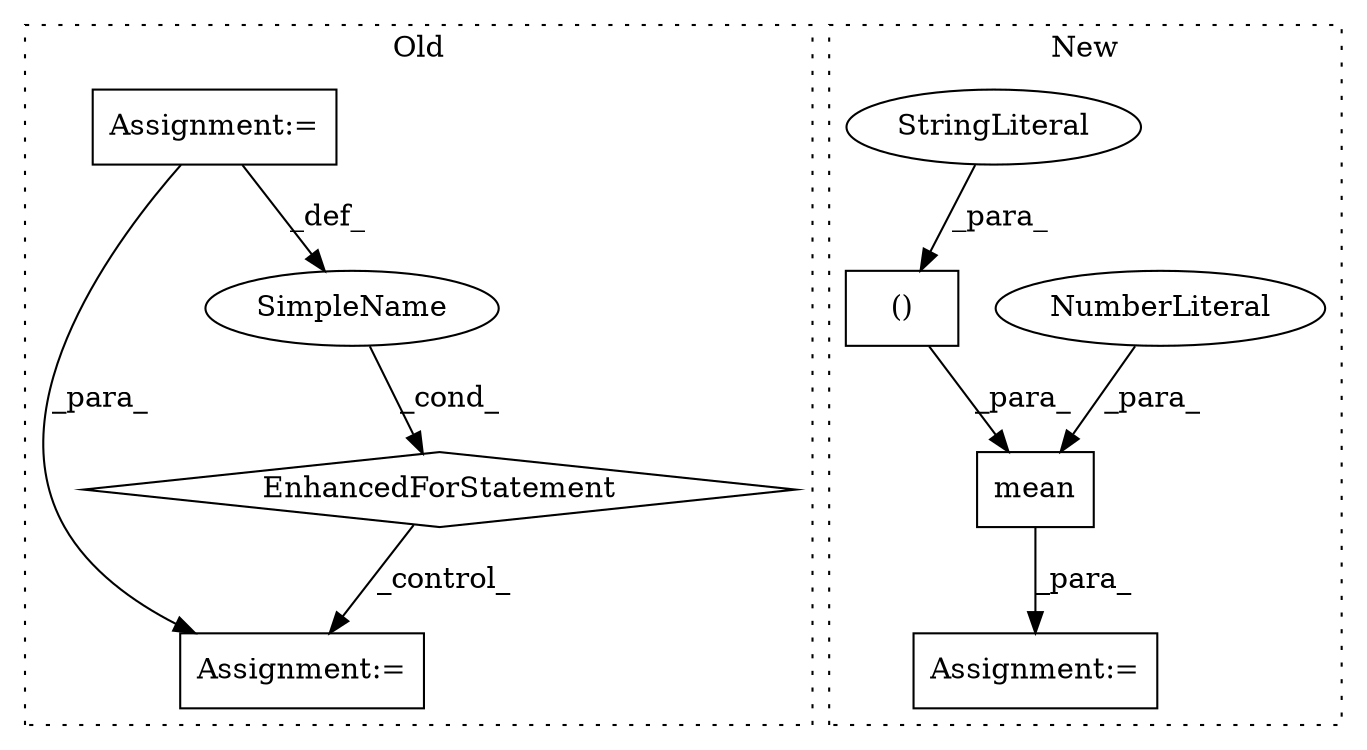 digraph G {
subgraph cluster0 {
1 [label="EnhancedForStatement" a="70" s="1943,2041" l="57,2" shape="diamond"];
3 [label="Assignment:=" a="7" s="1943,2041" l="57,2" shape="box"];
5 [label="Assignment:=" a="7" s="2272" l="1" shape="box"];
6 [label="SimpleName" a="42" s="2004" l="9" shape="ellipse"];
label = "Old";
style="dotted";
}
subgraph cluster1 {
2 [label="mean" a="32" s="1707,1786" l="5,1" shape="box"];
4 [label="Assignment:=" a="7" s="1700" l="1" shape="box"];
7 [label="NumberLiteral" a="34" s="1785" l="1" shape="ellipse"];
8 [label="()" a="106" s="1739" l="43" shape="box"];
9 [label="StringLiteral" a="45" s="1739" l="16" shape="ellipse"];
label = "New";
style="dotted";
}
1 -> 5 [label="_control_"];
2 -> 4 [label="_para_"];
3 -> 5 [label="_para_"];
3 -> 6 [label="_def_"];
6 -> 1 [label="_cond_"];
7 -> 2 [label="_para_"];
8 -> 2 [label="_para_"];
9 -> 8 [label="_para_"];
}